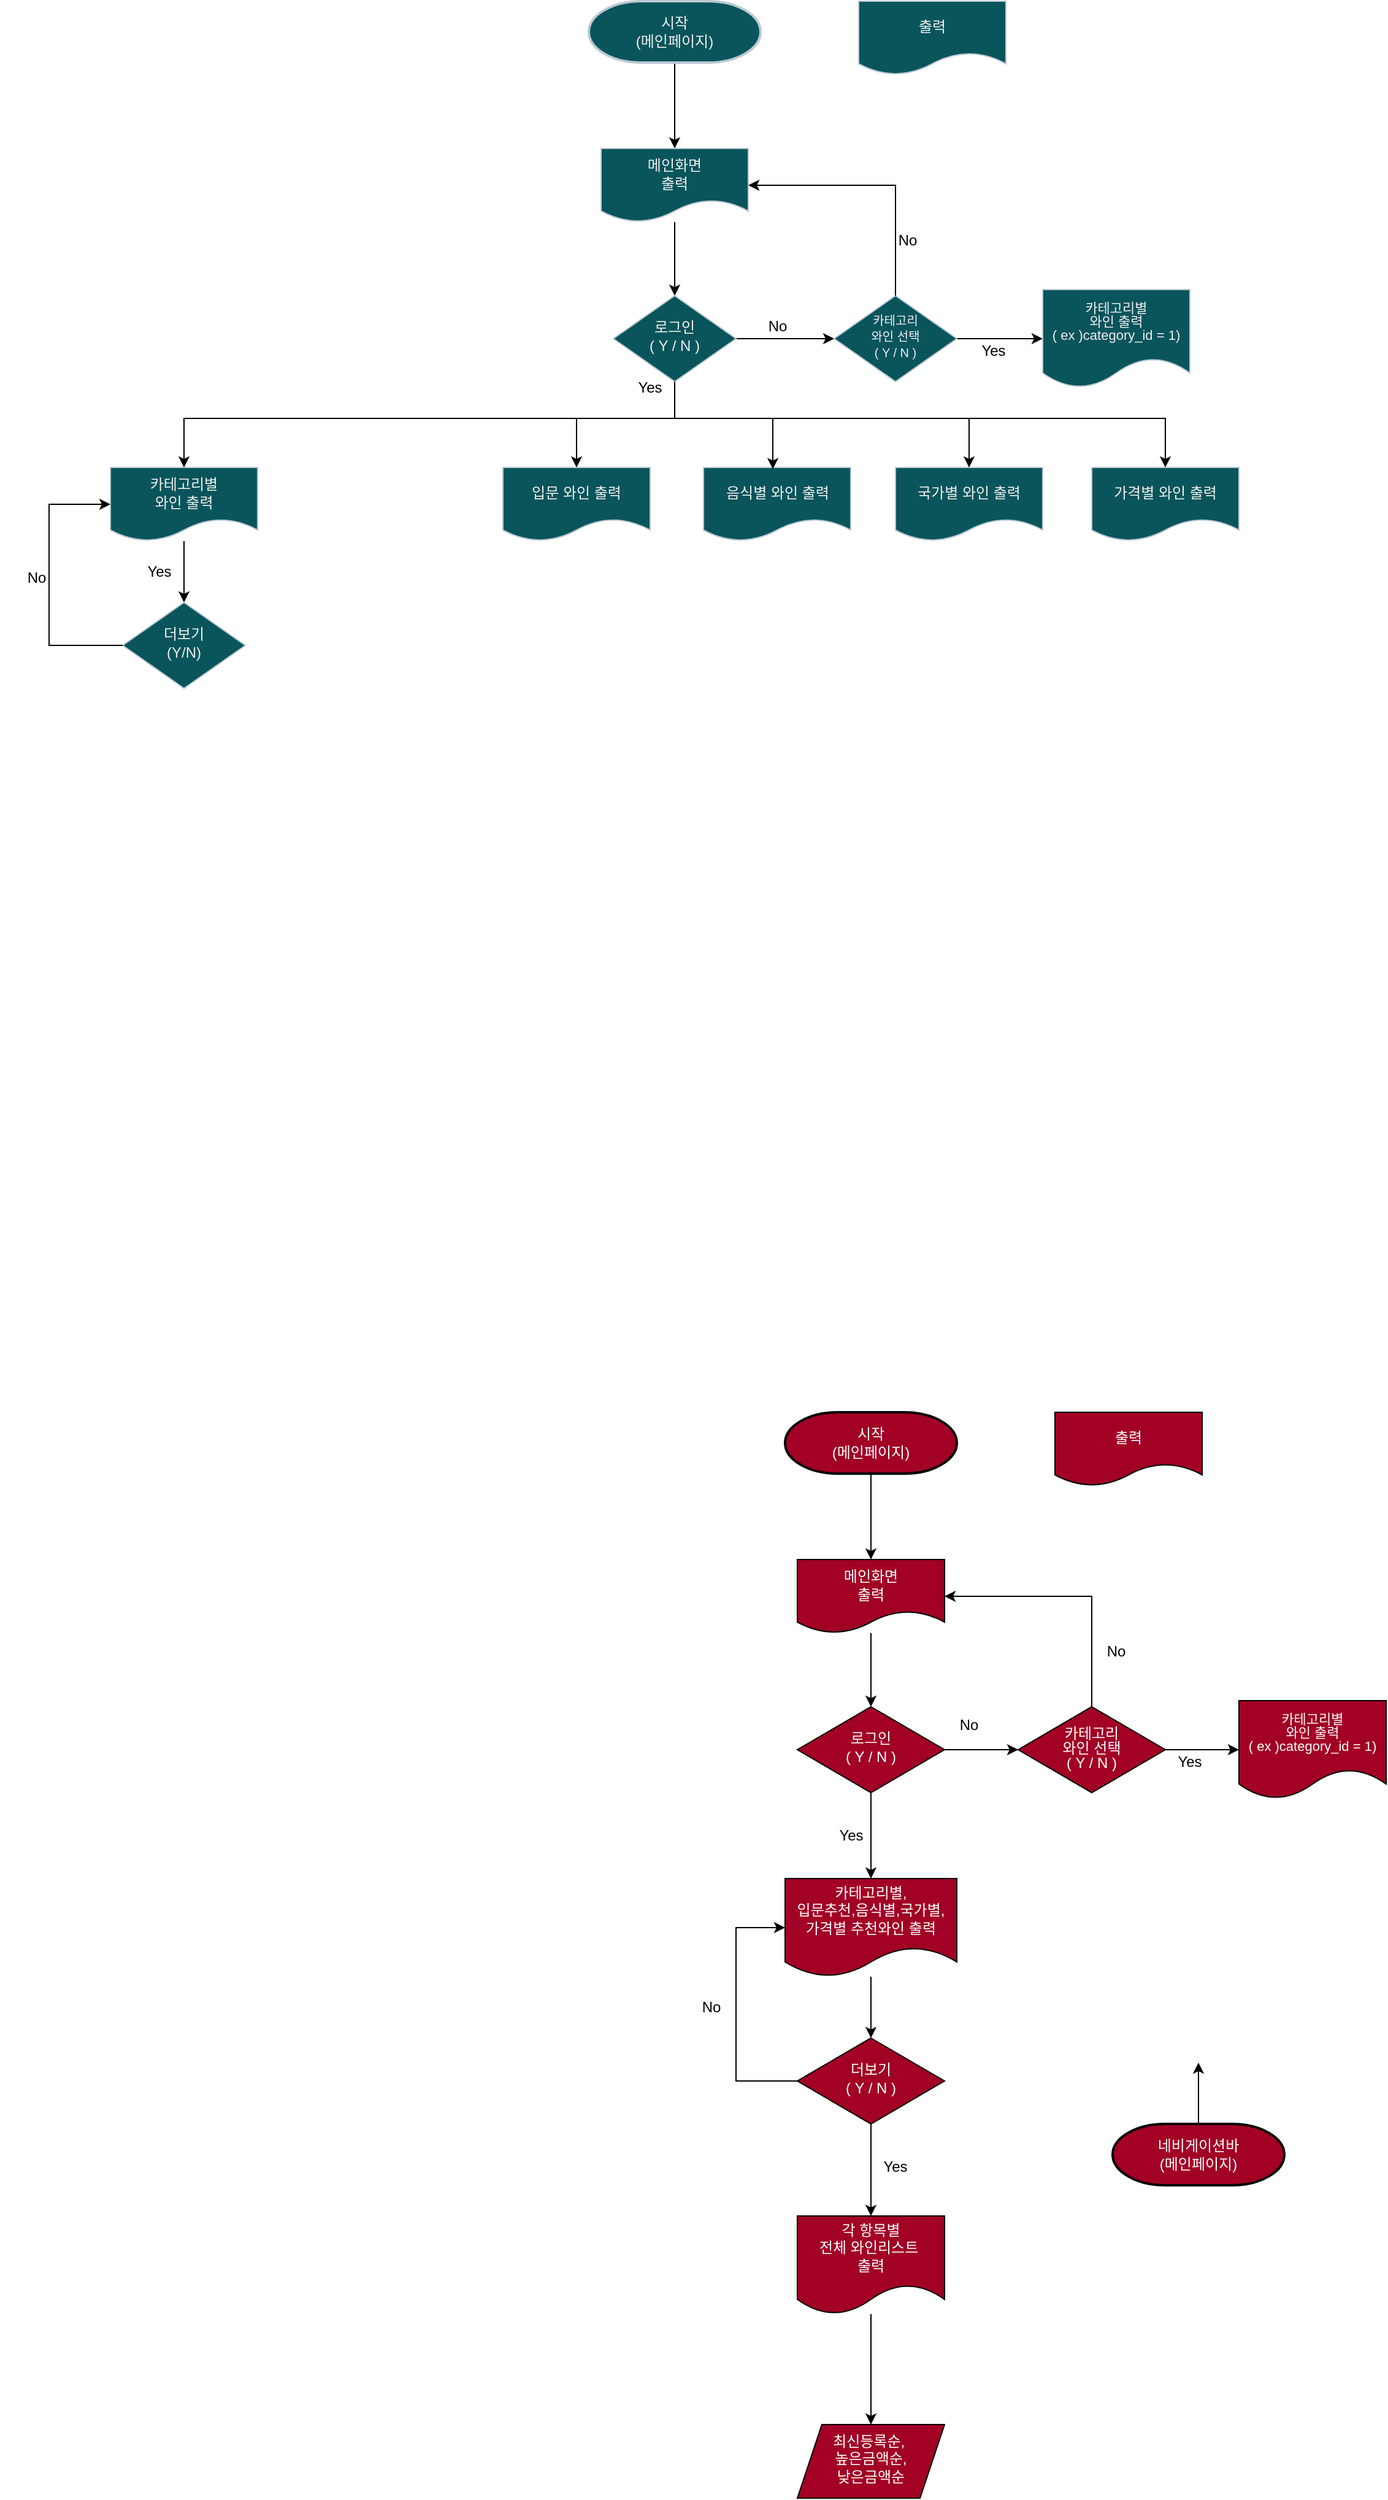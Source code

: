 <mxfile version="21.6.7" type="github">
  <diagram id="C5RBs43oDa-KdzZeNtuy" name="Page-1">
    <mxGraphModel dx="2514" dy="885" grid="1" gridSize="10" guides="1" tooltips="1" connect="1" arrows="1" fold="1" page="1" pageScale="1" pageWidth="827" pageHeight="1169" math="0" shadow="0">
      <root>
        <mxCell id="WIyWlLk6GJQsqaUBKTNV-0" />
        <mxCell id="WIyWlLk6GJQsqaUBKTNV-1" parent="WIyWlLk6GJQsqaUBKTNV-0" />
        <mxCell id="yXGT23yazqKVYROXxRZH-7" value="" style="edgeStyle=orthogonalEdgeStyle;rounded=0;orthogonalLoop=1;jettySize=auto;html=1;" parent="WIyWlLk6GJQsqaUBKTNV-1" source="WIyWlLk6GJQsqaUBKTNV-6" target="yXGT23yazqKVYROXxRZH-6" edge="1">
          <mxGeometry relative="1" as="geometry" />
        </mxCell>
        <mxCell id="WIyWlLk6GJQsqaUBKTNV-6" value="로그인&lt;br&gt;( Y / N )" style="rhombus;whiteSpace=wrap;html=1;shadow=0;fontFamily=Helvetica;fontSize=12;align=center;strokeWidth=1;spacing=6;spacingTop=-4;labelBackgroundColor=none;rounded=0;fillColor=#09555B;strokeColor=#BAC8D3;fontColor=#EEEEEE;" parent="WIyWlLk6GJQsqaUBKTNV-1" vertex="1">
          <mxGeometry x="280" y="270" width="100" height="70" as="geometry" />
        </mxCell>
        <mxCell id="yXGT23yazqKVYROXxRZH-13" value="" style="edgeStyle=orthogonalEdgeStyle;rounded=0;orthogonalLoop=1;jettySize=auto;html=1;" parent="WIyWlLk6GJQsqaUBKTNV-1" source="0bC-GasRbppWAcGdlRrs-1" target="yXGT23yazqKVYROXxRZH-12" edge="1">
          <mxGeometry relative="1" as="geometry" />
        </mxCell>
        <mxCell id="0bC-GasRbppWAcGdlRrs-1" value="시작&lt;br&gt;(메인페이지)" style="strokeWidth=2;html=1;shape=mxgraph.flowchart.terminator;whiteSpace=wrap;strokeColor=#BAC8D3;fontColor=#EEEEEE;fillColor=#09555B;" parent="WIyWlLk6GJQsqaUBKTNV-1" vertex="1">
          <mxGeometry x="260" y="30" width="140" height="50" as="geometry" />
        </mxCell>
        <mxCell id="0bC-GasRbppWAcGdlRrs-2" value="출력" style="shape=document;whiteSpace=wrap;html=1;boundedLbl=1;strokeColor=#BAC8D3;fontColor=#EEEEEE;fillColor=#09555B;" parent="WIyWlLk6GJQsqaUBKTNV-1" vertex="1">
          <mxGeometry x="480" y="30" width="120" height="60" as="geometry" />
        </mxCell>
        <mxCell id="j07MkLIGBB6SY7WjXgDA-7" value="" style="edgeStyle=orthogonalEdgeStyle;rounded=0;orthogonalLoop=1;jettySize=auto;html=1;" edge="1" parent="WIyWlLk6GJQsqaUBKTNV-1" source="yXGT23yazqKVYROXxRZH-1" target="j07MkLIGBB6SY7WjXgDA-5">
          <mxGeometry relative="1" as="geometry" />
        </mxCell>
        <mxCell id="yXGT23yazqKVYROXxRZH-1" value="카테고리별&lt;br&gt;와인 출력" style="shape=document;whiteSpace=wrap;html=1;boundedLbl=1;strokeColor=#BAC8D3;fontColor=#EEEEEE;fillColor=#09555B;" parent="WIyWlLk6GJQsqaUBKTNV-1" vertex="1">
          <mxGeometry x="-130" y="410" width="120" height="60" as="geometry" />
        </mxCell>
        <mxCell id="yXGT23yazqKVYROXxRZH-16" value="" style="edgeStyle=orthogonalEdgeStyle;rounded=0;orthogonalLoop=1;jettySize=auto;html=1;" parent="WIyWlLk6GJQsqaUBKTNV-1" source="yXGT23yazqKVYROXxRZH-6" target="yXGT23yazqKVYROXxRZH-15" edge="1">
          <mxGeometry relative="1" as="geometry" />
        </mxCell>
        <mxCell id="yXGT23yazqKVYROXxRZH-6" value="&lt;p style=&quot;line-height: 100%;&quot;&gt;&lt;font style=&quot;font-size: 10px;&quot;&gt;카테고리&lt;br&gt;와인 선택&lt;br&gt;( Y / N )&lt;/font&gt;&lt;/p&gt;" style="rhombus;whiteSpace=wrap;html=1;shadow=0;fontFamily=Helvetica;fontSize=12;align=center;strokeWidth=1;spacing=6;spacingTop=-4;labelBackgroundColor=none;rounded=0;fillColor=#09555B;strokeColor=#BAC8D3;fontColor=#EEEEEE;" parent="WIyWlLk6GJQsqaUBKTNV-1" vertex="1">
          <mxGeometry x="460" y="270" width="100" height="70" as="geometry" />
        </mxCell>
        <mxCell id="yXGT23yazqKVYROXxRZH-8" value="No" style="text;html=1;strokeColor=none;fillColor=none;align=center;verticalAlign=middle;whiteSpace=wrap;rounded=0;" parent="WIyWlLk6GJQsqaUBKTNV-1" vertex="1">
          <mxGeometry x="384" y="280" width="60" height="30" as="geometry" />
        </mxCell>
        <mxCell id="yXGT23yazqKVYROXxRZH-10" value="Yes" style="text;html=1;strokeColor=none;fillColor=none;align=center;verticalAlign=middle;whiteSpace=wrap;rounded=0;" parent="WIyWlLk6GJQsqaUBKTNV-1" vertex="1">
          <mxGeometry x="280" y="330" width="60" height="30" as="geometry" />
        </mxCell>
        <mxCell id="yXGT23yazqKVYROXxRZH-14" value="" style="edgeStyle=orthogonalEdgeStyle;rounded=0;orthogonalLoop=1;jettySize=auto;html=1;" parent="WIyWlLk6GJQsqaUBKTNV-1" source="yXGT23yazqKVYROXxRZH-12" target="WIyWlLk6GJQsqaUBKTNV-6" edge="1">
          <mxGeometry relative="1" as="geometry" />
        </mxCell>
        <mxCell id="yXGT23yazqKVYROXxRZH-12" value="메인화면&lt;br&gt;출력" style="shape=document;whiteSpace=wrap;html=1;boundedLbl=1;strokeColor=#BAC8D3;fontColor=#EEEEEE;fillColor=#09555B;" parent="WIyWlLk6GJQsqaUBKTNV-1" vertex="1">
          <mxGeometry x="270" y="150" width="120" height="60" as="geometry" />
        </mxCell>
        <mxCell id="yXGT23yazqKVYROXxRZH-15" value="&lt;p style=&quot;line-height: 100%; font-size: 11px;&quot;&gt;카테고리별&lt;br&gt;와인 출력&lt;br&gt;( ex )category_id = 1)&lt;br&gt;&lt;/p&gt;" style="shape=document;whiteSpace=wrap;html=1;boundedLbl=1;fillColor=#09555B;strokeColor=#BAC8D3;fontColor=#EEEEEE;shadow=0;strokeWidth=1;spacing=6;spacingTop=-4;labelBackgroundColor=none;rounded=0;" parent="WIyWlLk6GJQsqaUBKTNV-1" vertex="1">
          <mxGeometry x="630" y="265" width="120" height="80" as="geometry" />
        </mxCell>
        <mxCell id="yXGT23yazqKVYROXxRZH-18" value="" style="endArrow=classic;html=1;rounded=0;exitX=0.5;exitY=0;exitDx=0;exitDy=0;entryX=1;entryY=0.5;entryDx=0;entryDy=0;" parent="WIyWlLk6GJQsqaUBKTNV-1" source="yXGT23yazqKVYROXxRZH-6" target="yXGT23yazqKVYROXxRZH-12" edge="1">
          <mxGeometry width="50" height="50" relative="1" as="geometry">
            <mxPoint x="440" y="270" as="sourcePoint" />
            <mxPoint x="450" y="220" as="targetPoint" />
            <Array as="points">
              <mxPoint x="510" y="180" />
            </Array>
          </mxGeometry>
        </mxCell>
        <mxCell id="yXGT23yazqKVYROXxRZH-20" value="No" style="text;html=1;strokeColor=none;fillColor=none;align=center;verticalAlign=middle;whiteSpace=wrap;rounded=0;" parent="WIyWlLk6GJQsqaUBKTNV-1" vertex="1">
          <mxGeometry x="490" y="210" width="60" height="30" as="geometry" />
        </mxCell>
        <mxCell id="yXGT23yazqKVYROXxRZH-21" value="Yes" style="text;html=1;strokeColor=none;fillColor=none;align=center;verticalAlign=middle;whiteSpace=wrap;rounded=0;" parent="WIyWlLk6GJQsqaUBKTNV-1" vertex="1">
          <mxGeometry x="560" y="300" width="60" height="30" as="geometry" />
        </mxCell>
        <mxCell id="yXGT23yazqKVYROXxRZH-22" value="입문 와인 출력" style="shape=document;whiteSpace=wrap;html=1;boundedLbl=1;strokeColor=#BAC8D3;fontColor=#EEEEEE;fillColor=#09555B;" parent="WIyWlLk6GJQsqaUBKTNV-1" vertex="1">
          <mxGeometry x="190" y="410" width="120" height="60" as="geometry" />
        </mxCell>
        <mxCell id="yXGT23yazqKVYROXxRZH-23" value="음식별 와인 출력" style="shape=document;whiteSpace=wrap;html=1;boundedLbl=1;strokeColor=#BAC8D3;fontColor=#EEEEEE;fillColor=#09555B;" parent="WIyWlLk6GJQsqaUBKTNV-1" vertex="1">
          <mxGeometry x="353.5" y="410" width="120" height="60" as="geometry" />
        </mxCell>
        <mxCell id="yXGT23yazqKVYROXxRZH-24" value="국가별 와인 출력" style="shape=document;whiteSpace=wrap;html=1;boundedLbl=1;strokeColor=#BAC8D3;fontColor=#EEEEEE;fillColor=#09555B;" parent="WIyWlLk6GJQsqaUBKTNV-1" vertex="1">
          <mxGeometry x="510" y="410" width="120" height="60" as="geometry" />
        </mxCell>
        <mxCell id="yXGT23yazqKVYROXxRZH-25" value="가격별 와인 출력" style="shape=document;whiteSpace=wrap;html=1;boundedLbl=1;strokeColor=#BAC8D3;fontColor=#EEEEEE;fillColor=#09555B;" parent="WIyWlLk6GJQsqaUBKTNV-1" vertex="1">
          <mxGeometry x="670" y="410" width="120" height="60" as="geometry" />
        </mxCell>
        <mxCell id="j07MkLIGBB6SY7WjXgDA-0" value="" style="endArrow=classic;html=1;rounded=0;exitX=0.5;exitY=1;exitDx=0;exitDy=0;entryX=0.5;entryY=0;entryDx=0;entryDy=0;" edge="1" parent="WIyWlLk6GJQsqaUBKTNV-1" source="WIyWlLk6GJQsqaUBKTNV-6" target="yXGT23yazqKVYROXxRZH-1">
          <mxGeometry width="50" height="50" relative="1" as="geometry">
            <mxPoint x="390" y="510" as="sourcePoint" />
            <mxPoint x="330" y="450" as="targetPoint" />
            <Array as="points">
              <mxPoint x="330" y="370" />
              <mxPoint x="-70" y="370" />
            </Array>
          </mxGeometry>
        </mxCell>
        <mxCell id="j07MkLIGBB6SY7WjXgDA-1" value="" style="endArrow=classic;html=1;rounded=0;" edge="1" parent="WIyWlLk6GJQsqaUBKTNV-1" target="yXGT23yazqKVYROXxRZH-22">
          <mxGeometry width="50" height="50" relative="1" as="geometry">
            <mxPoint x="250" y="370" as="sourcePoint" />
            <mxPoint x="440" y="460" as="targetPoint" />
          </mxGeometry>
        </mxCell>
        <mxCell id="j07MkLIGBB6SY7WjXgDA-2" value="" style="endArrow=classic;html=1;rounded=0;entryX=0.5;entryY=0;entryDx=0;entryDy=0;" edge="1" parent="WIyWlLk6GJQsqaUBKTNV-1" target="yXGT23yazqKVYROXxRZH-25">
          <mxGeometry width="50" height="50" relative="1" as="geometry">
            <mxPoint x="330" y="370" as="sourcePoint" />
            <mxPoint x="440" y="460" as="targetPoint" />
            <Array as="points">
              <mxPoint x="730" y="370" />
            </Array>
          </mxGeometry>
        </mxCell>
        <mxCell id="j07MkLIGBB6SY7WjXgDA-3" value="" style="endArrow=classic;html=1;rounded=0;entryX=0.471;entryY=0.022;entryDx=0;entryDy=0;entryPerimeter=0;" edge="1" parent="WIyWlLk6GJQsqaUBKTNV-1" target="yXGT23yazqKVYROXxRZH-23">
          <mxGeometry width="50" height="50" relative="1" as="geometry">
            <mxPoint x="410" y="370" as="sourcePoint" />
            <mxPoint x="440" y="460" as="targetPoint" />
          </mxGeometry>
        </mxCell>
        <mxCell id="j07MkLIGBB6SY7WjXgDA-4" value="" style="endArrow=classic;html=1;rounded=0;entryX=0.5;entryY=0;entryDx=0;entryDy=0;" edge="1" parent="WIyWlLk6GJQsqaUBKTNV-1" target="yXGT23yazqKVYROXxRZH-24">
          <mxGeometry width="50" height="50" relative="1" as="geometry">
            <mxPoint x="570" y="370" as="sourcePoint" />
            <mxPoint x="490" y="410" as="targetPoint" />
          </mxGeometry>
        </mxCell>
        <mxCell id="j07MkLIGBB6SY7WjXgDA-5" value="더보기&lt;br&gt;(Y/N)" style="rhombus;whiteSpace=wrap;html=1;shadow=0;fontFamily=Helvetica;fontSize=12;align=center;strokeWidth=1;spacing=6;spacingTop=-4;labelBackgroundColor=none;rounded=0;fillColor=#09555B;strokeColor=#BAC8D3;fontColor=#EEEEEE;" vertex="1" parent="WIyWlLk6GJQsqaUBKTNV-1">
          <mxGeometry x="-120" y="520" width="100" height="70" as="geometry" />
        </mxCell>
        <mxCell id="j07MkLIGBB6SY7WjXgDA-8" value="" style="endArrow=classic;html=1;rounded=0;exitX=0;exitY=0.5;exitDx=0;exitDy=0;entryX=0;entryY=0.5;entryDx=0;entryDy=0;" edge="1" parent="WIyWlLk6GJQsqaUBKTNV-1" source="j07MkLIGBB6SY7WjXgDA-5" target="yXGT23yazqKVYROXxRZH-1">
          <mxGeometry width="50" height="50" relative="1" as="geometry">
            <mxPoint x="-210" y="570" as="sourcePoint" />
            <mxPoint x="-160" y="520" as="targetPoint" />
            <Array as="points">
              <mxPoint x="-180" y="555" />
              <mxPoint x="-180" y="440" />
            </Array>
          </mxGeometry>
        </mxCell>
        <mxCell id="j07MkLIGBB6SY7WjXgDA-9" value="No" style="text;html=1;strokeColor=none;fillColor=none;align=center;verticalAlign=middle;whiteSpace=wrap;rounded=0;" vertex="1" parent="WIyWlLk6GJQsqaUBKTNV-1">
          <mxGeometry x="-220" y="480" width="60" height="40" as="geometry" />
        </mxCell>
        <mxCell id="j07MkLIGBB6SY7WjXgDA-10" value="Yes" style="text;html=1;strokeColor=none;fillColor=none;align=center;verticalAlign=middle;whiteSpace=wrap;rounded=0;" vertex="1" parent="WIyWlLk6GJQsqaUBKTNV-1">
          <mxGeometry x="-120" y="480" width="60" height="30" as="geometry" />
        </mxCell>
        <mxCell id="j07MkLIGBB6SY7WjXgDA-11" value="" style="edgeStyle=orthogonalEdgeStyle;rounded=0;orthogonalLoop=1;jettySize=auto;html=1;fillColor=#a20025;strokeColor=default;" edge="1" parent="WIyWlLk6GJQsqaUBKTNV-1" source="j07MkLIGBB6SY7WjXgDA-12" target="j07MkLIGBB6SY7WjXgDA-19">
          <mxGeometry relative="1" as="geometry" />
        </mxCell>
        <mxCell id="j07MkLIGBB6SY7WjXgDA-42" value="" style="edgeStyle=orthogonalEdgeStyle;rounded=0;orthogonalLoop=1;jettySize=auto;html=1;fillColor=#a20025;strokeColor=default;" edge="1" parent="WIyWlLk6GJQsqaUBKTNV-1" source="j07MkLIGBB6SY7WjXgDA-12" target="j07MkLIGBB6SY7WjXgDA-41">
          <mxGeometry relative="1" as="geometry" />
        </mxCell>
        <mxCell id="j07MkLIGBB6SY7WjXgDA-12" value="로그인&lt;br&gt;( Y / N )" style="rhombus;whiteSpace=wrap;html=1;shadow=0;fontFamily=Helvetica;fontSize=12;align=center;strokeWidth=1;spacing=6;spacingTop=-4;labelBackgroundColor=none;rounded=0;fillColor=#a20025;strokeColor=default;fontColor=#ffffff;" vertex="1" parent="WIyWlLk6GJQsqaUBKTNV-1">
          <mxGeometry x="430" y="1420" width="120" height="70" as="geometry" />
        </mxCell>
        <mxCell id="j07MkLIGBB6SY7WjXgDA-13" value="" style="edgeStyle=orthogonalEdgeStyle;rounded=0;orthogonalLoop=1;jettySize=auto;html=1;fillColor=#a20025;strokeColor=default;" edge="1" parent="WIyWlLk6GJQsqaUBKTNV-1" source="j07MkLIGBB6SY7WjXgDA-14" target="j07MkLIGBB6SY7WjXgDA-23">
          <mxGeometry relative="1" as="geometry" />
        </mxCell>
        <mxCell id="j07MkLIGBB6SY7WjXgDA-14" value="시작&lt;br&gt;(메인페이지)" style="strokeWidth=2;html=1;shape=mxgraph.flowchart.terminator;whiteSpace=wrap;strokeColor=default;fillColor=#a20025;fontColor=#ffffff;" vertex="1" parent="WIyWlLk6GJQsqaUBKTNV-1">
          <mxGeometry x="420" y="1180" width="140" height="50" as="geometry" />
        </mxCell>
        <mxCell id="j07MkLIGBB6SY7WjXgDA-15" value="출력" style="shape=document;whiteSpace=wrap;html=1;boundedLbl=1;strokeColor=default;fillColor=#a20025;fontColor=#ffffff;" vertex="1" parent="WIyWlLk6GJQsqaUBKTNV-1">
          <mxGeometry x="640" y="1180" width="120" height="60" as="geometry" />
        </mxCell>
        <mxCell id="j07MkLIGBB6SY7WjXgDA-18" value="" style="edgeStyle=orthogonalEdgeStyle;rounded=0;orthogonalLoop=1;jettySize=auto;html=1;fillColor=#a20025;strokeColor=default;" edge="1" parent="WIyWlLk6GJQsqaUBKTNV-1" source="j07MkLIGBB6SY7WjXgDA-19" target="j07MkLIGBB6SY7WjXgDA-24">
          <mxGeometry relative="1" as="geometry" />
        </mxCell>
        <mxCell id="j07MkLIGBB6SY7WjXgDA-19" value="&lt;p style=&quot;line-height: 100%;&quot;&gt;&lt;font style=&quot;font-size: 12px;&quot;&gt;카테고리&lt;br&gt;와인 선택&lt;br&gt;( Y / N )&lt;/font&gt;&lt;/p&gt;" style="rhombus;whiteSpace=wrap;html=1;shadow=0;fontFamily=Helvetica;fontSize=12;align=center;strokeWidth=1;spacing=6;spacingTop=-4;labelBackgroundColor=none;rounded=0;fillColor=#a20025;strokeColor=default;fontColor=#ffffff;" vertex="1" parent="WIyWlLk6GJQsqaUBKTNV-1">
          <mxGeometry x="610" y="1420" width="120" height="70" as="geometry" />
        </mxCell>
        <mxCell id="j07MkLIGBB6SY7WjXgDA-22" value="" style="edgeStyle=orthogonalEdgeStyle;rounded=0;orthogonalLoop=1;jettySize=auto;html=1;fillColor=#a20025;strokeColor=default;" edge="1" parent="WIyWlLk6GJQsqaUBKTNV-1" source="j07MkLIGBB6SY7WjXgDA-23" target="j07MkLIGBB6SY7WjXgDA-12">
          <mxGeometry relative="1" as="geometry" />
        </mxCell>
        <mxCell id="j07MkLIGBB6SY7WjXgDA-23" value="메인화면&lt;br&gt;출력" style="shape=document;whiteSpace=wrap;html=1;boundedLbl=1;strokeColor=default;fillColor=#a20025;fontColor=#ffffff;" vertex="1" parent="WIyWlLk6GJQsqaUBKTNV-1">
          <mxGeometry x="430" y="1300" width="120" height="60" as="geometry" />
        </mxCell>
        <mxCell id="j07MkLIGBB6SY7WjXgDA-24" value="&lt;p style=&quot;line-height: 100%; font-size: 11px;&quot;&gt;카테고리별&lt;br&gt;와인 출력&lt;br&gt;( ex )category_id = 1)&lt;br&gt;&lt;/p&gt;" style="shape=document;whiteSpace=wrap;html=1;boundedLbl=1;fillColor=#a20025;strokeColor=default;shadow=0;strokeWidth=1;spacing=6;spacingTop=-4;labelBackgroundColor=none;rounded=0;fontColor=#ffffff;" vertex="1" parent="WIyWlLk6GJQsqaUBKTNV-1">
          <mxGeometry x="790" y="1415" width="120" height="80" as="geometry" />
        </mxCell>
        <mxCell id="j07MkLIGBB6SY7WjXgDA-25" value="" style="endArrow=classic;html=1;rounded=0;exitX=0.5;exitY=0;exitDx=0;exitDy=0;entryX=1;entryY=0.5;entryDx=0;entryDy=0;fillColor=#a20025;strokeColor=default;" edge="1" parent="WIyWlLk6GJQsqaUBKTNV-1" source="j07MkLIGBB6SY7WjXgDA-19" target="j07MkLIGBB6SY7WjXgDA-23">
          <mxGeometry width="50" height="50" relative="1" as="geometry">
            <mxPoint x="600" y="1420" as="sourcePoint" />
            <mxPoint x="610" y="1370" as="targetPoint" />
            <Array as="points">
              <mxPoint x="670" y="1330" />
            </Array>
          </mxGeometry>
        </mxCell>
        <mxCell id="j07MkLIGBB6SY7WjXgDA-26" value="&lt;font color=&quot;#000000&quot;&gt;No&lt;/font&gt;" style="text;html=1;strokeColor=none;fillColor=none;align=center;verticalAlign=middle;whiteSpace=wrap;rounded=0;fontColor=#ffffff;" vertex="1" parent="WIyWlLk6GJQsqaUBKTNV-1">
          <mxGeometry x="660" y="1360" width="60" height="30" as="geometry" />
        </mxCell>
        <mxCell id="j07MkLIGBB6SY7WjXgDA-27" value="Yes" style="text;html=1;strokeColor=none;fillColor=none;align=center;verticalAlign=middle;whiteSpace=wrap;rounded=0;fontColor=#000000;" vertex="1" parent="WIyWlLk6GJQsqaUBKTNV-1">
          <mxGeometry x="720" y="1450" width="60" height="30" as="geometry" />
        </mxCell>
        <mxCell id="j07MkLIGBB6SY7WjXgDA-44" value="" style="edgeStyle=orthogonalEdgeStyle;rounded=0;orthogonalLoop=1;jettySize=auto;html=1;fillColor=#a20025;strokeColor=default;" edge="1" parent="WIyWlLk6GJQsqaUBKTNV-1" source="j07MkLIGBB6SY7WjXgDA-41" target="j07MkLIGBB6SY7WjXgDA-43">
          <mxGeometry relative="1" as="geometry" />
        </mxCell>
        <mxCell id="j07MkLIGBB6SY7WjXgDA-41" value="카테고리별,&lt;br&gt;입문추천,음식별,국가별,가격별 추천와인 출력" style="shape=document;whiteSpace=wrap;html=1;boundedLbl=1;fillColor=#a20025;strokeColor=default;shadow=0;strokeWidth=1;spacing=6;spacingTop=-4;labelBackgroundColor=none;rounded=0;fontColor=#ffffff;" vertex="1" parent="WIyWlLk6GJQsqaUBKTNV-1">
          <mxGeometry x="420" y="1560" width="140" height="80" as="geometry" />
        </mxCell>
        <mxCell id="j07MkLIGBB6SY7WjXgDA-46" value="" style="edgeStyle=orthogonalEdgeStyle;rounded=0;orthogonalLoop=1;jettySize=auto;html=1;fillColor=#a20025;strokeColor=default;" edge="1" parent="WIyWlLk6GJQsqaUBKTNV-1" source="j07MkLIGBB6SY7WjXgDA-43" target="j07MkLIGBB6SY7WjXgDA-45">
          <mxGeometry relative="1" as="geometry" />
        </mxCell>
        <mxCell id="j07MkLIGBB6SY7WjXgDA-43" value="더보기&lt;br&gt;( Y / N )" style="rhombus;whiteSpace=wrap;html=1;shadow=0;fontFamily=Helvetica;fontSize=12;align=center;strokeWidth=1;spacing=6;spacingTop=-4;labelBackgroundColor=none;rounded=0;fillColor=#a20025;strokeColor=default;fontColor=#ffffff;" vertex="1" parent="WIyWlLk6GJQsqaUBKTNV-1">
          <mxGeometry x="430" y="1690" width="120" height="70" as="geometry" />
        </mxCell>
        <mxCell id="j07MkLIGBB6SY7WjXgDA-60" value="" style="edgeStyle=orthogonalEdgeStyle;rounded=0;orthogonalLoop=1;jettySize=auto;html=1;" edge="1" parent="WIyWlLk6GJQsqaUBKTNV-1" source="j07MkLIGBB6SY7WjXgDA-45" target="j07MkLIGBB6SY7WjXgDA-59">
          <mxGeometry relative="1" as="geometry" />
        </mxCell>
        <mxCell id="j07MkLIGBB6SY7WjXgDA-45" value="각 항목별&lt;br&gt;전체 와인리스트&amp;nbsp;&lt;br&gt;출력" style="shape=document;whiteSpace=wrap;html=1;boundedLbl=1;fillColor=#a20025;strokeColor=default;shadow=0;strokeWidth=1;spacing=6;spacingTop=-4;labelBackgroundColor=none;rounded=0;fontColor=#ffffff;" vertex="1" parent="WIyWlLk6GJQsqaUBKTNV-1">
          <mxGeometry x="430" y="1835" width="120" height="80" as="geometry" />
        </mxCell>
        <mxCell id="j07MkLIGBB6SY7WjXgDA-47" value="" style="endArrow=classic;html=1;rounded=0;exitX=0;exitY=0.5;exitDx=0;exitDy=0;entryX=0;entryY=0.5;entryDx=0;entryDy=0;fillColor=#a20025;strokeColor=default;" edge="1" parent="WIyWlLk6GJQsqaUBKTNV-1" source="j07MkLIGBB6SY7WjXgDA-43" target="j07MkLIGBB6SY7WjXgDA-41">
          <mxGeometry width="50" height="50" relative="1" as="geometry">
            <mxPoint x="560" y="1750" as="sourcePoint" />
            <mxPoint x="610" y="1700" as="targetPoint" />
            <Array as="points">
              <mxPoint x="380" y="1725" />
              <mxPoint x="380" y="1600" />
            </Array>
          </mxGeometry>
        </mxCell>
        <mxCell id="j07MkLIGBB6SY7WjXgDA-51" value="" style="edgeStyle=orthogonalEdgeStyle;rounded=0;orthogonalLoop=1;jettySize=auto;html=1;fillColor=#a20025;strokeColor=default;" edge="1" parent="WIyWlLk6GJQsqaUBKTNV-1" source="j07MkLIGBB6SY7WjXgDA-50">
          <mxGeometry relative="1" as="geometry">
            <mxPoint x="757" y="1710" as="targetPoint" />
          </mxGeometry>
        </mxCell>
        <mxCell id="j07MkLIGBB6SY7WjXgDA-50" value="네비게이션바&lt;br&gt;(메인페이지)" style="strokeWidth=2;html=1;shape=mxgraph.flowchart.terminator;whiteSpace=wrap;strokeColor=default;fillColor=#a20025;fontColor=#ffffff;" vertex="1" parent="WIyWlLk6GJQsqaUBKTNV-1">
          <mxGeometry x="687" y="1760" width="140" height="50" as="geometry" />
        </mxCell>
        <mxCell id="j07MkLIGBB6SY7WjXgDA-53" value="Yes" style="text;html=1;strokeColor=none;fillColor=none;align=center;verticalAlign=middle;whiteSpace=wrap;rounded=0;fontColor=#000000;" vertex="1" parent="WIyWlLk6GJQsqaUBKTNV-1">
          <mxGeometry x="480" y="1780" width="60" height="30" as="geometry" />
        </mxCell>
        <mxCell id="j07MkLIGBB6SY7WjXgDA-54" value="&lt;font color=&quot;#000000&quot;&gt;No&lt;/font&gt;" style="text;html=1;strokeColor=none;fillColor=none;align=center;verticalAlign=middle;whiteSpace=wrap;rounded=0;fontColor=#ffffff;" vertex="1" parent="WIyWlLk6GJQsqaUBKTNV-1">
          <mxGeometry x="330" y="1650" width="60" height="30" as="geometry" />
        </mxCell>
        <mxCell id="j07MkLIGBB6SY7WjXgDA-55" value="&lt;font color=&quot;#000000&quot;&gt;No&lt;/font&gt;" style="text;html=1;strokeColor=none;fillColor=none;align=center;verticalAlign=middle;whiteSpace=wrap;rounded=0;fontColor=#ffffff;" vertex="1" parent="WIyWlLk6GJQsqaUBKTNV-1">
          <mxGeometry x="540" y="1420" width="60" height="30" as="geometry" />
        </mxCell>
        <mxCell id="j07MkLIGBB6SY7WjXgDA-56" value="Yes" style="text;html=1;strokeColor=none;fillColor=none;align=center;verticalAlign=middle;whiteSpace=wrap;rounded=0;fontColor=#000000;" vertex="1" parent="WIyWlLk6GJQsqaUBKTNV-1">
          <mxGeometry x="444" y="1510" width="60" height="30" as="geometry" />
        </mxCell>
        <mxCell id="j07MkLIGBB6SY7WjXgDA-59" value="최신등록순,&amp;nbsp;&lt;br&gt;높은금액순,&lt;br&gt;낮은금액순" style="shape=parallelogram;perimeter=parallelogramPerimeter;whiteSpace=wrap;html=1;fixedSize=1;fillColor=#a20025;fontColor=#ffffff;shadow=0;strokeWidth=1;spacing=6;spacingTop=-4;labelBackgroundColor=none;rounded=0;" vertex="1" parent="WIyWlLk6GJQsqaUBKTNV-1">
          <mxGeometry x="430" y="2005" width="120" height="60" as="geometry" />
        </mxCell>
      </root>
    </mxGraphModel>
  </diagram>
</mxfile>
